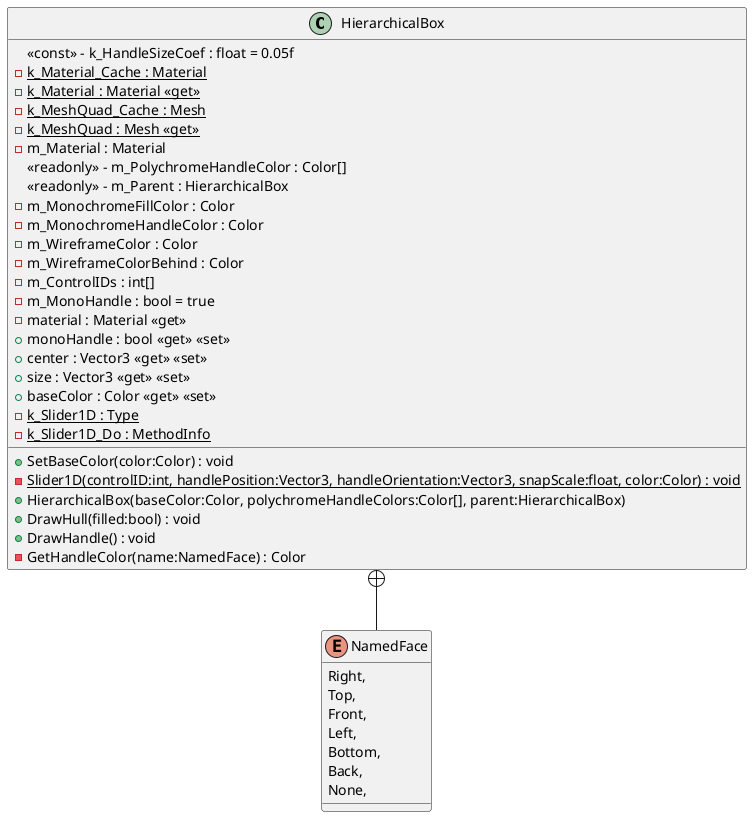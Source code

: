 @startuml
class HierarchicalBox {
    <<const>> - k_HandleSizeCoef : float = 0.05f
    {static} - k_Material_Cache : Material
    {static} - k_Material : Material <<get>>
    {static} - k_MeshQuad_Cache : Mesh
    {static} - k_MeshQuad : Mesh <<get>>
    - m_Material : Material
    <<readonly>> - m_PolychromeHandleColor : Color[]
    <<readonly>> - m_Parent : HierarchicalBox
    - m_MonochromeFillColor : Color
    - m_MonochromeHandleColor : Color
    - m_WireframeColor : Color
    - m_WireframeColorBehind : Color
    - m_ControlIDs : int[]
    - m_MonoHandle : bool = true
    - material : Material <<get>>
    + monoHandle : bool <<get>> <<set>>
    + center : Vector3 <<get>> <<set>>
    + size : Vector3 <<get>> <<set>>
    + baseColor : Color <<get>> <<set>>
    + SetBaseColor(color:Color) : void
    {static} - k_Slider1D : Type
    {static} - k_Slider1D_Do : MethodInfo
    {static} - Slider1D(controlID:int, handlePosition:Vector3, handleOrientation:Vector3, snapScale:float, color:Color) : void
    + HierarchicalBox(baseColor:Color, polychromeHandleColors:Color[], parent:HierarchicalBox)
    + DrawHull(filled:bool) : void
    + DrawHandle() : void
    - GetHandleColor(name:NamedFace) : Color
}
enum NamedFace {
    Right,
    Top,
    Front,
    Left,
    Bottom,
    Back,
    None,
}
HierarchicalBox +-- NamedFace
@enduml
